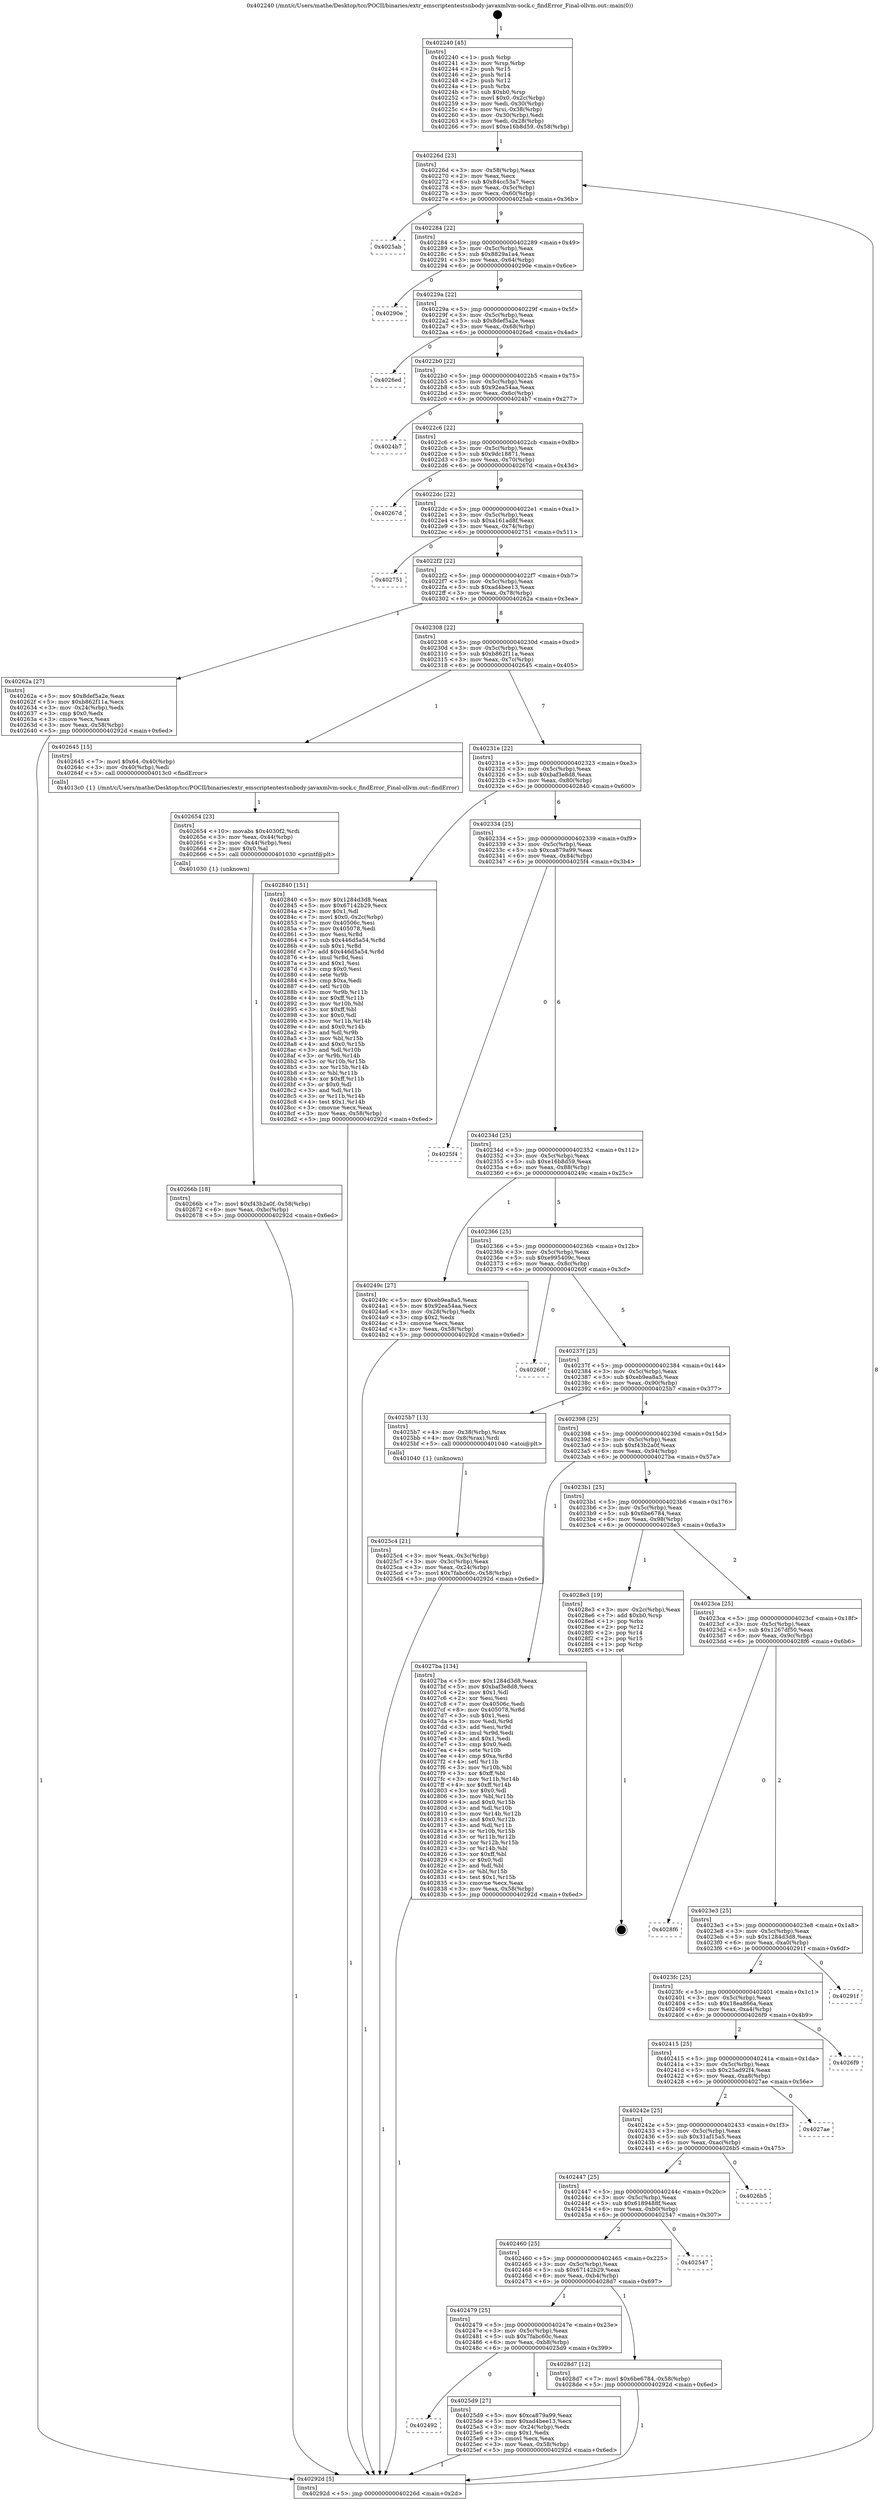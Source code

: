 digraph "0x402240" {
  label = "0x402240 (/mnt/c/Users/mathe/Desktop/tcc/POCII/binaries/extr_emscriptentestsnbody-javaxmlvm-sock.c_findError_Final-ollvm.out::main(0))"
  labelloc = "t"
  node[shape=record]

  Entry [label="",width=0.3,height=0.3,shape=circle,fillcolor=black,style=filled]
  "0x40226d" [label="{
     0x40226d [23]\l
     | [instrs]\l
     &nbsp;&nbsp;0x40226d \<+3\>: mov -0x58(%rbp),%eax\l
     &nbsp;&nbsp;0x402270 \<+2\>: mov %eax,%ecx\l
     &nbsp;&nbsp;0x402272 \<+6\>: sub $0x84cc53a7,%ecx\l
     &nbsp;&nbsp;0x402278 \<+3\>: mov %eax,-0x5c(%rbp)\l
     &nbsp;&nbsp;0x40227b \<+3\>: mov %ecx,-0x60(%rbp)\l
     &nbsp;&nbsp;0x40227e \<+6\>: je 00000000004025ab \<main+0x36b\>\l
  }"]
  "0x4025ab" [label="{
     0x4025ab\l
  }", style=dashed]
  "0x402284" [label="{
     0x402284 [22]\l
     | [instrs]\l
     &nbsp;&nbsp;0x402284 \<+5\>: jmp 0000000000402289 \<main+0x49\>\l
     &nbsp;&nbsp;0x402289 \<+3\>: mov -0x5c(%rbp),%eax\l
     &nbsp;&nbsp;0x40228c \<+5\>: sub $0x8829a1a4,%eax\l
     &nbsp;&nbsp;0x402291 \<+3\>: mov %eax,-0x64(%rbp)\l
     &nbsp;&nbsp;0x402294 \<+6\>: je 000000000040290e \<main+0x6ce\>\l
  }"]
  Exit [label="",width=0.3,height=0.3,shape=circle,fillcolor=black,style=filled,peripheries=2]
  "0x40290e" [label="{
     0x40290e\l
  }", style=dashed]
  "0x40229a" [label="{
     0x40229a [22]\l
     | [instrs]\l
     &nbsp;&nbsp;0x40229a \<+5\>: jmp 000000000040229f \<main+0x5f\>\l
     &nbsp;&nbsp;0x40229f \<+3\>: mov -0x5c(%rbp),%eax\l
     &nbsp;&nbsp;0x4022a2 \<+5\>: sub $0x8def5a2e,%eax\l
     &nbsp;&nbsp;0x4022a7 \<+3\>: mov %eax,-0x68(%rbp)\l
     &nbsp;&nbsp;0x4022aa \<+6\>: je 00000000004026ed \<main+0x4ad\>\l
  }"]
  "0x40266b" [label="{
     0x40266b [18]\l
     | [instrs]\l
     &nbsp;&nbsp;0x40266b \<+7\>: movl $0xf43b2a0f,-0x58(%rbp)\l
     &nbsp;&nbsp;0x402672 \<+6\>: mov %eax,-0xbc(%rbp)\l
     &nbsp;&nbsp;0x402678 \<+5\>: jmp 000000000040292d \<main+0x6ed\>\l
  }"]
  "0x4026ed" [label="{
     0x4026ed\l
  }", style=dashed]
  "0x4022b0" [label="{
     0x4022b0 [22]\l
     | [instrs]\l
     &nbsp;&nbsp;0x4022b0 \<+5\>: jmp 00000000004022b5 \<main+0x75\>\l
     &nbsp;&nbsp;0x4022b5 \<+3\>: mov -0x5c(%rbp),%eax\l
     &nbsp;&nbsp;0x4022b8 \<+5\>: sub $0x92ea54aa,%eax\l
     &nbsp;&nbsp;0x4022bd \<+3\>: mov %eax,-0x6c(%rbp)\l
     &nbsp;&nbsp;0x4022c0 \<+6\>: je 00000000004024b7 \<main+0x277\>\l
  }"]
  "0x402654" [label="{
     0x402654 [23]\l
     | [instrs]\l
     &nbsp;&nbsp;0x402654 \<+10\>: movabs $0x4030f2,%rdi\l
     &nbsp;&nbsp;0x40265e \<+3\>: mov %eax,-0x44(%rbp)\l
     &nbsp;&nbsp;0x402661 \<+3\>: mov -0x44(%rbp),%esi\l
     &nbsp;&nbsp;0x402664 \<+2\>: mov $0x0,%al\l
     &nbsp;&nbsp;0x402666 \<+5\>: call 0000000000401030 \<printf@plt\>\l
     | [calls]\l
     &nbsp;&nbsp;0x401030 \{1\} (unknown)\l
  }"]
  "0x4024b7" [label="{
     0x4024b7\l
  }", style=dashed]
  "0x4022c6" [label="{
     0x4022c6 [22]\l
     | [instrs]\l
     &nbsp;&nbsp;0x4022c6 \<+5\>: jmp 00000000004022cb \<main+0x8b\>\l
     &nbsp;&nbsp;0x4022cb \<+3\>: mov -0x5c(%rbp),%eax\l
     &nbsp;&nbsp;0x4022ce \<+5\>: sub $0x9dc18871,%eax\l
     &nbsp;&nbsp;0x4022d3 \<+3\>: mov %eax,-0x70(%rbp)\l
     &nbsp;&nbsp;0x4022d6 \<+6\>: je 000000000040267d \<main+0x43d\>\l
  }"]
  "0x402492" [label="{
     0x402492\l
  }", style=dashed]
  "0x40267d" [label="{
     0x40267d\l
  }", style=dashed]
  "0x4022dc" [label="{
     0x4022dc [22]\l
     | [instrs]\l
     &nbsp;&nbsp;0x4022dc \<+5\>: jmp 00000000004022e1 \<main+0xa1\>\l
     &nbsp;&nbsp;0x4022e1 \<+3\>: mov -0x5c(%rbp),%eax\l
     &nbsp;&nbsp;0x4022e4 \<+5\>: sub $0xa161ad8f,%eax\l
     &nbsp;&nbsp;0x4022e9 \<+3\>: mov %eax,-0x74(%rbp)\l
     &nbsp;&nbsp;0x4022ec \<+6\>: je 0000000000402751 \<main+0x511\>\l
  }"]
  "0x4025d9" [label="{
     0x4025d9 [27]\l
     | [instrs]\l
     &nbsp;&nbsp;0x4025d9 \<+5\>: mov $0xca879a99,%eax\l
     &nbsp;&nbsp;0x4025de \<+5\>: mov $0xad4bee13,%ecx\l
     &nbsp;&nbsp;0x4025e3 \<+3\>: mov -0x24(%rbp),%edx\l
     &nbsp;&nbsp;0x4025e6 \<+3\>: cmp $0x1,%edx\l
     &nbsp;&nbsp;0x4025e9 \<+3\>: cmovl %ecx,%eax\l
     &nbsp;&nbsp;0x4025ec \<+3\>: mov %eax,-0x58(%rbp)\l
     &nbsp;&nbsp;0x4025ef \<+5\>: jmp 000000000040292d \<main+0x6ed\>\l
  }"]
  "0x402751" [label="{
     0x402751\l
  }", style=dashed]
  "0x4022f2" [label="{
     0x4022f2 [22]\l
     | [instrs]\l
     &nbsp;&nbsp;0x4022f2 \<+5\>: jmp 00000000004022f7 \<main+0xb7\>\l
     &nbsp;&nbsp;0x4022f7 \<+3\>: mov -0x5c(%rbp),%eax\l
     &nbsp;&nbsp;0x4022fa \<+5\>: sub $0xad4bee13,%eax\l
     &nbsp;&nbsp;0x4022ff \<+3\>: mov %eax,-0x78(%rbp)\l
     &nbsp;&nbsp;0x402302 \<+6\>: je 000000000040262a \<main+0x3ea\>\l
  }"]
  "0x402479" [label="{
     0x402479 [25]\l
     | [instrs]\l
     &nbsp;&nbsp;0x402479 \<+5\>: jmp 000000000040247e \<main+0x23e\>\l
     &nbsp;&nbsp;0x40247e \<+3\>: mov -0x5c(%rbp),%eax\l
     &nbsp;&nbsp;0x402481 \<+5\>: sub $0x7fabc60c,%eax\l
     &nbsp;&nbsp;0x402486 \<+6\>: mov %eax,-0xb8(%rbp)\l
     &nbsp;&nbsp;0x40248c \<+6\>: je 00000000004025d9 \<main+0x399\>\l
  }"]
  "0x40262a" [label="{
     0x40262a [27]\l
     | [instrs]\l
     &nbsp;&nbsp;0x40262a \<+5\>: mov $0x8def5a2e,%eax\l
     &nbsp;&nbsp;0x40262f \<+5\>: mov $0xb862f11a,%ecx\l
     &nbsp;&nbsp;0x402634 \<+3\>: mov -0x24(%rbp),%edx\l
     &nbsp;&nbsp;0x402637 \<+3\>: cmp $0x0,%edx\l
     &nbsp;&nbsp;0x40263a \<+3\>: cmove %ecx,%eax\l
     &nbsp;&nbsp;0x40263d \<+3\>: mov %eax,-0x58(%rbp)\l
     &nbsp;&nbsp;0x402640 \<+5\>: jmp 000000000040292d \<main+0x6ed\>\l
  }"]
  "0x402308" [label="{
     0x402308 [22]\l
     | [instrs]\l
     &nbsp;&nbsp;0x402308 \<+5\>: jmp 000000000040230d \<main+0xcd\>\l
     &nbsp;&nbsp;0x40230d \<+3\>: mov -0x5c(%rbp),%eax\l
     &nbsp;&nbsp;0x402310 \<+5\>: sub $0xb862f11a,%eax\l
     &nbsp;&nbsp;0x402315 \<+3\>: mov %eax,-0x7c(%rbp)\l
     &nbsp;&nbsp;0x402318 \<+6\>: je 0000000000402645 \<main+0x405\>\l
  }"]
  "0x4028d7" [label="{
     0x4028d7 [12]\l
     | [instrs]\l
     &nbsp;&nbsp;0x4028d7 \<+7\>: movl $0x6be6784,-0x58(%rbp)\l
     &nbsp;&nbsp;0x4028de \<+5\>: jmp 000000000040292d \<main+0x6ed\>\l
  }"]
  "0x402645" [label="{
     0x402645 [15]\l
     | [instrs]\l
     &nbsp;&nbsp;0x402645 \<+7\>: movl $0x64,-0x40(%rbp)\l
     &nbsp;&nbsp;0x40264c \<+3\>: mov -0x40(%rbp),%edi\l
     &nbsp;&nbsp;0x40264f \<+5\>: call 00000000004013c0 \<findError\>\l
     | [calls]\l
     &nbsp;&nbsp;0x4013c0 \{1\} (/mnt/c/Users/mathe/Desktop/tcc/POCII/binaries/extr_emscriptentestsnbody-javaxmlvm-sock.c_findError_Final-ollvm.out::findError)\l
  }"]
  "0x40231e" [label="{
     0x40231e [22]\l
     | [instrs]\l
     &nbsp;&nbsp;0x40231e \<+5\>: jmp 0000000000402323 \<main+0xe3\>\l
     &nbsp;&nbsp;0x402323 \<+3\>: mov -0x5c(%rbp),%eax\l
     &nbsp;&nbsp;0x402326 \<+5\>: sub $0xbaf3e8d8,%eax\l
     &nbsp;&nbsp;0x40232b \<+3\>: mov %eax,-0x80(%rbp)\l
     &nbsp;&nbsp;0x40232e \<+6\>: je 0000000000402840 \<main+0x600\>\l
  }"]
  "0x402460" [label="{
     0x402460 [25]\l
     | [instrs]\l
     &nbsp;&nbsp;0x402460 \<+5\>: jmp 0000000000402465 \<main+0x225\>\l
     &nbsp;&nbsp;0x402465 \<+3\>: mov -0x5c(%rbp),%eax\l
     &nbsp;&nbsp;0x402468 \<+5\>: sub $0x67142b29,%eax\l
     &nbsp;&nbsp;0x40246d \<+6\>: mov %eax,-0xb4(%rbp)\l
     &nbsp;&nbsp;0x402473 \<+6\>: je 00000000004028d7 \<main+0x697\>\l
  }"]
  "0x402840" [label="{
     0x402840 [151]\l
     | [instrs]\l
     &nbsp;&nbsp;0x402840 \<+5\>: mov $0x1284d3d8,%eax\l
     &nbsp;&nbsp;0x402845 \<+5\>: mov $0x67142b29,%ecx\l
     &nbsp;&nbsp;0x40284a \<+2\>: mov $0x1,%dl\l
     &nbsp;&nbsp;0x40284c \<+7\>: movl $0x0,-0x2c(%rbp)\l
     &nbsp;&nbsp;0x402853 \<+7\>: mov 0x40506c,%esi\l
     &nbsp;&nbsp;0x40285a \<+7\>: mov 0x405078,%edi\l
     &nbsp;&nbsp;0x402861 \<+3\>: mov %esi,%r8d\l
     &nbsp;&nbsp;0x402864 \<+7\>: sub $0x446d5a54,%r8d\l
     &nbsp;&nbsp;0x40286b \<+4\>: sub $0x1,%r8d\l
     &nbsp;&nbsp;0x40286f \<+7\>: add $0x446d5a54,%r8d\l
     &nbsp;&nbsp;0x402876 \<+4\>: imul %r8d,%esi\l
     &nbsp;&nbsp;0x40287a \<+3\>: and $0x1,%esi\l
     &nbsp;&nbsp;0x40287d \<+3\>: cmp $0x0,%esi\l
     &nbsp;&nbsp;0x402880 \<+4\>: sete %r9b\l
     &nbsp;&nbsp;0x402884 \<+3\>: cmp $0xa,%edi\l
     &nbsp;&nbsp;0x402887 \<+4\>: setl %r10b\l
     &nbsp;&nbsp;0x40288b \<+3\>: mov %r9b,%r11b\l
     &nbsp;&nbsp;0x40288e \<+4\>: xor $0xff,%r11b\l
     &nbsp;&nbsp;0x402892 \<+3\>: mov %r10b,%bl\l
     &nbsp;&nbsp;0x402895 \<+3\>: xor $0xff,%bl\l
     &nbsp;&nbsp;0x402898 \<+3\>: xor $0x0,%dl\l
     &nbsp;&nbsp;0x40289b \<+3\>: mov %r11b,%r14b\l
     &nbsp;&nbsp;0x40289e \<+4\>: and $0x0,%r14b\l
     &nbsp;&nbsp;0x4028a2 \<+3\>: and %dl,%r9b\l
     &nbsp;&nbsp;0x4028a5 \<+3\>: mov %bl,%r15b\l
     &nbsp;&nbsp;0x4028a8 \<+4\>: and $0x0,%r15b\l
     &nbsp;&nbsp;0x4028ac \<+3\>: and %dl,%r10b\l
     &nbsp;&nbsp;0x4028af \<+3\>: or %r9b,%r14b\l
     &nbsp;&nbsp;0x4028b2 \<+3\>: or %r10b,%r15b\l
     &nbsp;&nbsp;0x4028b5 \<+3\>: xor %r15b,%r14b\l
     &nbsp;&nbsp;0x4028b8 \<+3\>: or %bl,%r11b\l
     &nbsp;&nbsp;0x4028bb \<+4\>: xor $0xff,%r11b\l
     &nbsp;&nbsp;0x4028bf \<+3\>: or $0x0,%dl\l
     &nbsp;&nbsp;0x4028c2 \<+3\>: and %dl,%r11b\l
     &nbsp;&nbsp;0x4028c5 \<+3\>: or %r11b,%r14b\l
     &nbsp;&nbsp;0x4028c8 \<+4\>: test $0x1,%r14b\l
     &nbsp;&nbsp;0x4028cc \<+3\>: cmovne %ecx,%eax\l
     &nbsp;&nbsp;0x4028cf \<+3\>: mov %eax,-0x58(%rbp)\l
     &nbsp;&nbsp;0x4028d2 \<+5\>: jmp 000000000040292d \<main+0x6ed\>\l
  }"]
  "0x402334" [label="{
     0x402334 [25]\l
     | [instrs]\l
     &nbsp;&nbsp;0x402334 \<+5\>: jmp 0000000000402339 \<main+0xf9\>\l
     &nbsp;&nbsp;0x402339 \<+3\>: mov -0x5c(%rbp),%eax\l
     &nbsp;&nbsp;0x40233c \<+5\>: sub $0xca879a99,%eax\l
     &nbsp;&nbsp;0x402341 \<+6\>: mov %eax,-0x84(%rbp)\l
     &nbsp;&nbsp;0x402347 \<+6\>: je 00000000004025f4 \<main+0x3b4\>\l
  }"]
  "0x402547" [label="{
     0x402547\l
  }", style=dashed]
  "0x4025f4" [label="{
     0x4025f4\l
  }", style=dashed]
  "0x40234d" [label="{
     0x40234d [25]\l
     | [instrs]\l
     &nbsp;&nbsp;0x40234d \<+5\>: jmp 0000000000402352 \<main+0x112\>\l
     &nbsp;&nbsp;0x402352 \<+3\>: mov -0x5c(%rbp),%eax\l
     &nbsp;&nbsp;0x402355 \<+5\>: sub $0xe16b8d59,%eax\l
     &nbsp;&nbsp;0x40235a \<+6\>: mov %eax,-0x88(%rbp)\l
     &nbsp;&nbsp;0x402360 \<+6\>: je 000000000040249c \<main+0x25c\>\l
  }"]
  "0x402447" [label="{
     0x402447 [25]\l
     | [instrs]\l
     &nbsp;&nbsp;0x402447 \<+5\>: jmp 000000000040244c \<main+0x20c\>\l
     &nbsp;&nbsp;0x40244c \<+3\>: mov -0x5c(%rbp),%eax\l
     &nbsp;&nbsp;0x40244f \<+5\>: sub $0x6189488f,%eax\l
     &nbsp;&nbsp;0x402454 \<+6\>: mov %eax,-0xb0(%rbp)\l
     &nbsp;&nbsp;0x40245a \<+6\>: je 0000000000402547 \<main+0x307\>\l
  }"]
  "0x40249c" [label="{
     0x40249c [27]\l
     | [instrs]\l
     &nbsp;&nbsp;0x40249c \<+5\>: mov $0xeb9ea8a5,%eax\l
     &nbsp;&nbsp;0x4024a1 \<+5\>: mov $0x92ea54aa,%ecx\l
     &nbsp;&nbsp;0x4024a6 \<+3\>: mov -0x28(%rbp),%edx\l
     &nbsp;&nbsp;0x4024a9 \<+3\>: cmp $0x2,%edx\l
     &nbsp;&nbsp;0x4024ac \<+3\>: cmovne %ecx,%eax\l
     &nbsp;&nbsp;0x4024af \<+3\>: mov %eax,-0x58(%rbp)\l
     &nbsp;&nbsp;0x4024b2 \<+5\>: jmp 000000000040292d \<main+0x6ed\>\l
  }"]
  "0x402366" [label="{
     0x402366 [25]\l
     | [instrs]\l
     &nbsp;&nbsp;0x402366 \<+5\>: jmp 000000000040236b \<main+0x12b\>\l
     &nbsp;&nbsp;0x40236b \<+3\>: mov -0x5c(%rbp),%eax\l
     &nbsp;&nbsp;0x40236e \<+5\>: sub $0xe995409c,%eax\l
     &nbsp;&nbsp;0x402373 \<+6\>: mov %eax,-0x8c(%rbp)\l
     &nbsp;&nbsp;0x402379 \<+6\>: je 000000000040260f \<main+0x3cf\>\l
  }"]
  "0x40292d" [label="{
     0x40292d [5]\l
     | [instrs]\l
     &nbsp;&nbsp;0x40292d \<+5\>: jmp 000000000040226d \<main+0x2d\>\l
  }"]
  "0x402240" [label="{
     0x402240 [45]\l
     | [instrs]\l
     &nbsp;&nbsp;0x402240 \<+1\>: push %rbp\l
     &nbsp;&nbsp;0x402241 \<+3\>: mov %rsp,%rbp\l
     &nbsp;&nbsp;0x402244 \<+2\>: push %r15\l
     &nbsp;&nbsp;0x402246 \<+2\>: push %r14\l
     &nbsp;&nbsp;0x402248 \<+2\>: push %r12\l
     &nbsp;&nbsp;0x40224a \<+1\>: push %rbx\l
     &nbsp;&nbsp;0x40224b \<+7\>: sub $0xb0,%rsp\l
     &nbsp;&nbsp;0x402252 \<+7\>: movl $0x0,-0x2c(%rbp)\l
     &nbsp;&nbsp;0x402259 \<+3\>: mov %edi,-0x30(%rbp)\l
     &nbsp;&nbsp;0x40225c \<+4\>: mov %rsi,-0x38(%rbp)\l
     &nbsp;&nbsp;0x402260 \<+3\>: mov -0x30(%rbp),%edi\l
     &nbsp;&nbsp;0x402263 \<+3\>: mov %edi,-0x28(%rbp)\l
     &nbsp;&nbsp;0x402266 \<+7\>: movl $0xe16b8d59,-0x58(%rbp)\l
  }"]
  "0x4026b5" [label="{
     0x4026b5\l
  }", style=dashed]
  "0x40260f" [label="{
     0x40260f\l
  }", style=dashed]
  "0x40237f" [label="{
     0x40237f [25]\l
     | [instrs]\l
     &nbsp;&nbsp;0x40237f \<+5\>: jmp 0000000000402384 \<main+0x144\>\l
     &nbsp;&nbsp;0x402384 \<+3\>: mov -0x5c(%rbp),%eax\l
     &nbsp;&nbsp;0x402387 \<+5\>: sub $0xeb9ea8a5,%eax\l
     &nbsp;&nbsp;0x40238c \<+6\>: mov %eax,-0x90(%rbp)\l
     &nbsp;&nbsp;0x402392 \<+6\>: je 00000000004025b7 \<main+0x377\>\l
  }"]
  "0x40242e" [label="{
     0x40242e [25]\l
     | [instrs]\l
     &nbsp;&nbsp;0x40242e \<+5\>: jmp 0000000000402433 \<main+0x1f3\>\l
     &nbsp;&nbsp;0x402433 \<+3\>: mov -0x5c(%rbp),%eax\l
     &nbsp;&nbsp;0x402436 \<+5\>: sub $0x31af15a5,%eax\l
     &nbsp;&nbsp;0x40243b \<+6\>: mov %eax,-0xac(%rbp)\l
     &nbsp;&nbsp;0x402441 \<+6\>: je 00000000004026b5 \<main+0x475\>\l
  }"]
  "0x4025b7" [label="{
     0x4025b7 [13]\l
     | [instrs]\l
     &nbsp;&nbsp;0x4025b7 \<+4\>: mov -0x38(%rbp),%rax\l
     &nbsp;&nbsp;0x4025bb \<+4\>: mov 0x8(%rax),%rdi\l
     &nbsp;&nbsp;0x4025bf \<+5\>: call 0000000000401040 \<atoi@plt\>\l
     | [calls]\l
     &nbsp;&nbsp;0x401040 \{1\} (unknown)\l
  }"]
  "0x402398" [label="{
     0x402398 [25]\l
     | [instrs]\l
     &nbsp;&nbsp;0x402398 \<+5\>: jmp 000000000040239d \<main+0x15d\>\l
     &nbsp;&nbsp;0x40239d \<+3\>: mov -0x5c(%rbp),%eax\l
     &nbsp;&nbsp;0x4023a0 \<+5\>: sub $0xf43b2a0f,%eax\l
     &nbsp;&nbsp;0x4023a5 \<+6\>: mov %eax,-0x94(%rbp)\l
     &nbsp;&nbsp;0x4023ab \<+6\>: je 00000000004027ba \<main+0x57a\>\l
  }"]
  "0x4025c4" [label="{
     0x4025c4 [21]\l
     | [instrs]\l
     &nbsp;&nbsp;0x4025c4 \<+3\>: mov %eax,-0x3c(%rbp)\l
     &nbsp;&nbsp;0x4025c7 \<+3\>: mov -0x3c(%rbp),%eax\l
     &nbsp;&nbsp;0x4025ca \<+3\>: mov %eax,-0x24(%rbp)\l
     &nbsp;&nbsp;0x4025cd \<+7\>: movl $0x7fabc60c,-0x58(%rbp)\l
     &nbsp;&nbsp;0x4025d4 \<+5\>: jmp 000000000040292d \<main+0x6ed\>\l
  }"]
  "0x4027ae" [label="{
     0x4027ae\l
  }", style=dashed]
  "0x4027ba" [label="{
     0x4027ba [134]\l
     | [instrs]\l
     &nbsp;&nbsp;0x4027ba \<+5\>: mov $0x1284d3d8,%eax\l
     &nbsp;&nbsp;0x4027bf \<+5\>: mov $0xbaf3e8d8,%ecx\l
     &nbsp;&nbsp;0x4027c4 \<+2\>: mov $0x1,%dl\l
     &nbsp;&nbsp;0x4027c6 \<+2\>: xor %esi,%esi\l
     &nbsp;&nbsp;0x4027c8 \<+7\>: mov 0x40506c,%edi\l
     &nbsp;&nbsp;0x4027cf \<+8\>: mov 0x405078,%r8d\l
     &nbsp;&nbsp;0x4027d7 \<+3\>: sub $0x1,%esi\l
     &nbsp;&nbsp;0x4027da \<+3\>: mov %edi,%r9d\l
     &nbsp;&nbsp;0x4027dd \<+3\>: add %esi,%r9d\l
     &nbsp;&nbsp;0x4027e0 \<+4\>: imul %r9d,%edi\l
     &nbsp;&nbsp;0x4027e4 \<+3\>: and $0x1,%edi\l
     &nbsp;&nbsp;0x4027e7 \<+3\>: cmp $0x0,%edi\l
     &nbsp;&nbsp;0x4027ea \<+4\>: sete %r10b\l
     &nbsp;&nbsp;0x4027ee \<+4\>: cmp $0xa,%r8d\l
     &nbsp;&nbsp;0x4027f2 \<+4\>: setl %r11b\l
     &nbsp;&nbsp;0x4027f6 \<+3\>: mov %r10b,%bl\l
     &nbsp;&nbsp;0x4027f9 \<+3\>: xor $0xff,%bl\l
     &nbsp;&nbsp;0x4027fc \<+3\>: mov %r11b,%r14b\l
     &nbsp;&nbsp;0x4027ff \<+4\>: xor $0xff,%r14b\l
     &nbsp;&nbsp;0x402803 \<+3\>: xor $0x0,%dl\l
     &nbsp;&nbsp;0x402806 \<+3\>: mov %bl,%r15b\l
     &nbsp;&nbsp;0x402809 \<+4\>: and $0x0,%r15b\l
     &nbsp;&nbsp;0x40280d \<+3\>: and %dl,%r10b\l
     &nbsp;&nbsp;0x402810 \<+3\>: mov %r14b,%r12b\l
     &nbsp;&nbsp;0x402813 \<+4\>: and $0x0,%r12b\l
     &nbsp;&nbsp;0x402817 \<+3\>: and %dl,%r11b\l
     &nbsp;&nbsp;0x40281a \<+3\>: or %r10b,%r15b\l
     &nbsp;&nbsp;0x40281d \<+3\>: or %r11b,%r12b\l
     &nbsp;&nbsp;0x402820 \<+3\>: xor %r12b,%r15b\l
     &nbsp;&nbsp;0x402823 \<+3\>: or %r14b,%bl\l
     &nbsp;&nbsp;0x402826 \<+3\>: xor $0xff,%bl\l
     &nbsp;&nbsp;0x402829 \<+3\>: or $0x0,%dl\l
     &nbsp;&nbsp;0x40282c \<+2\>: and %dl,%bl\l
     &nbsp;&nbsp;0x40282e \<+3\>: or %bl,%r15b\l
     &nbsp;&nbsp;0x402831 \<+4\>: test $0x1,%r15b\l
     &nbsp;&nbsp;0x402835 \<+3\>: cmovne %ecx,%eax\l
     &nbsp;&nbsp;0x402838 \<+3\>: mov %eax,-0x58(%rbp)\l
     &nbsp;&nbsp;0x40283b \<+5\>: jmp 000000000040292d \<main+0x6ed\>\l
  }"]
  "0x4023b1" [label="{
     0x4023b1 [25]\l
     | [instrs]\l
     &nbsp;&nbsp;0x4023b1 \<+5\>: jmp 00000000004023b6 \<main+0x176\>\l
     &nbsp;&nbsp;0x4023b6 \<+3\>: mov -0x5c(%rbp),%eax\l
     &nbsp;&nbsp;0x4023b9 \<+5\>: sub $0x6be6784,%eax\l
     &nbsp;&nbsp;0x4023be \<+6\>: mov %eax,-0x98(%rbp)\l
     &nbsp;&nbsp;0x4023c4 \<+6\>: je 00000000004028e3 \<main+0x6a3\>\l
  }"]
  "0x402415" [label="{
     0x402415 [25]\l
     | [instrs]\l
     &nbsp;&nbsp;0x402415 \<+5\>: jmp 000000000040241a \<main+0x1da\>\l
     &nbsp;&nbsp;0x40241a \<+3\>: mov -0x5c(%rbp),%eax\l
     &nbsp;&nbsp;0x40241d \<+5\>: sub $0x25ad92f4,%eax\l
     &nbsp;&nbsp;0x402422 \<+6\>: mov %eax,-0xa8(%rbp)\l
     &nbsp;&nbsp;0x402428 \<+6\>: je 00000000004027ae \<main+0x56e\>\l
  }"]
  "0x4028e3" [label="{
     0x4028e3 [19]\l
     | [instrs]\l
     &nbsp;&nbsp;0x4028e3 \<+3\>: mov -0x2c(%rbp),%eax\l
     &nbsp;&nbsp;0x4028e6 \<+7\>: add $0xb0,%rsp\l
     &nbsp;&nbsp;0x4028ed \<+1\>: pop %rbx\l
     &nbsp;&nbsp;0x4028ee \<+2\>: pop %r12\l
     &nbsp;&nbsp;0x4028f0 \<+2\>: pop %r14\l
     &nbsp;&nbsp;0x4028f2 \<+2\>: pop %r15\l
     &nbsp;&nbsp;0x4028f4 \<+1\>: pop %rbp\l
     &nbsp;&nbsp;0x4028f5 \<+1\>: ret\l
  }"]
  "0x4023ca" [label="{
     0x4023ca [25]\l
     | [instrs]\l
     &nbsp;&nbsp;0x4023ca \<+5\>: jmp 00000000004023cf \<main+0x18f\>\l
     &nbsp;&nbsp;0x4023cf \<+3\>: mov -0x5c(%rbp),%eax\l
     &nbsp;&nbsp;0x4023d2 \<+5\>: sub $0x1267df50,%eax\l
     &nbsp;&nbsp;0x4023d7 \<+6\>: mov %eax,-0x9c(%rbp)\l
     &nbsp;&nbsp;0x4023dd \<+6\>: je 00000000004028f6 \<main+0x6b6\>\l
  }"]
  "0x4026f9" [label="{
     0x4026f9\l
  }", style=dashed]
  "0x4028f6" [label="{
     0x4028f6\l
  }", style=dashed]
  "0x4023e3" [label="{
     0x4023e3 [25]\l
     | [instrs]\l
     &nbsp;&nbsp;0x4023e3 \<+5\>: jmp 00000000004023e8 \<main+0x1a8\>\l
     &nbsp;&nbsp;0x4023e8 \<+3\>: mov -0x5c(%rbp),%eax\l
     &nbsp;&nbsp;0x4023eb \<+5\>: sub $0x1284d3d8,%eax\l
     &nbsp;&nbsp;0x4023f0 \<+6\>: mov %eax,-0xa0(%rbp)\l
     &nbsp;&nbsp;0x4023f6 \<+6\>: je 000000000040291f \<main+0x6df\>\l
  }"]
  "0x4023fc" [label="{
     0x4023fc [25]\l
     | [instrs]\l
     &nbsp;&nbsp;0x4023fc \<+5\>: jmp 0000000000402401 \<main+0x1c1\>\l
     &nbsp;&nbsp;0x402401 \<+3\>: mov -0x5c(%rbp),%eax\l
     &nbsp;&nbsp;0x402404 \<+5\>: sub $0x18ea866a,%eax\l
     &nbsp;&nbsp;0x402409 \<+6\>: mov %eax,-0xa4(%rbp)\l
     &nbsp;&nbsp;0x40240f \<+6\>: je 00000000004026f9 \<main+0x4b9\>\l
  }"]
  "0x40291f" [label="{
     0x40291f\l
  }", style=dashed]
  Entry -> "0x402240" [label=" 1"]
  "0x40226d" -> "0x4025ab" [label=" 0"]
  "0x40226d" -> "0x402284" [label=" 9"]
  "0x4028e3" -> Exit [label=" 1"]
  "0x402284" -> "0x40290e" [label=" 0"]
  "0x402284" -> "0x40229a" [label=" 9"]
  "0x4028d7" -> "0x40292d" [label=" 1"]
  "0x40229a" -> "0x4026ed" [label=" 0"]
  "0x40229a" -> "0x4022b0" [label=" 9"]
  "0x402840" -> "0x40292d" [label=" 1"]
  "0x4022b0" -> "0x4024b7" [label=" 0"]
  "0x4022b0" -> "0x4022c6" [label=" 9"]
  "0x4027ba" -> "0x40292d" [label=" 1"]
  "0x4022c6" -> "0x40267d" [label=" 0"]
  "0x4022c6" -> "0x4022dc" [label=" 9"]
  "0x40266b" -> "0x40292d" [label=" 1"]
  "0x4022dc" -> "0x402751" [label=" 0"]
  "0x4022dc" -> "0x4022f2" [label=" 9"]
  "0x402654" -> "0x40266b" [label=" 1"]
  "0x4022f2" -> "0x40262a" [label=" 1"]
  "0x4022f2" -> "0x402308" [label=" 8"]
  "0x40262a" -> "0x40292d" [label=" 1"]
  "0x402308" -> "0x402645" [label=" 1"]
  "0x402308" -> "0x40231e" [label=" 7"]
  "0x4025d9" -> "0x40292d" [label=" 1"]
  "0x40231e" -> "0x402840" [label=" 1"]
  "0x40231e" -> "0x402334" [label=" 6"]
  "0x402479" -> "0x4025d9" [label=" 1"]
  "0x402334" -> "0x4025f4" [label=" 0"]
  "0x402334" -> "0x40234d" [label=" 6"]
  "0x402645" -> "0x402654" [label=" 1"]
  "0x40234d" -> "0x40249c" [label=" 1"]
  "0x40234d" -> "0x402366" [label=" 5"]
  "0x40249c" -> "0x40292d" [label=" 1"]
  "0x402240" -> "0x40226d" [label=" 1"]
  "0x40292d" -> "0x40226d" [label=" 8"]
  "0x402460" -> "0x4028d7" [label=" 1"]
  "0x402366" -> "0x40260f" [label=" 0"]
  "0x402366" -> "0x40237f" [label=" 5"]
  "0x402479" -> "0x402492" [label=" 0"]
  "0x40237f" -> "0x4025b7" [label=" 1"]
  "0x40237f" -> "0x402398" [label=" 4"]
  "0x4025b7" -> "0x4025c4" [label=" 1"]
  "0x4025c4" -> "0x40292d" [label=" 1"]
  "0x402447" -> "0x402547" [label=" 0"]
  "0x402398" -> "0x4027ba" [label=" 1"]
  "0x402398" -> "0x4023b1" [label=" 3"]
  "0x402460" -> "0x402479" [label=" 1"]
  "0x4023b1" -> "0x4028e3" [label=" 1"]
  "0x4023b1" -> "0x4023ca" [label=" 2"]
  "0x40242e" -> "0x4026b5" [label=" 0"]
  "0x4023ca" -> "0x4028f6" [label=" 0"]
  "0x4023ca" -> "0x4023e3" [label=" 2"]
  "0x402447" -> "0x402460" [label=" 2"]
  "0x4023e3" -> "0x40291f" [label=" 0"]
  "0x4023e3" -> "0x4023fc" [label=" 2"]
  "0x402415" -> "0x40242e" [label=" 2"]
  "0x4023fc" -> "0x4026f9" [label=" 0"]
  "0x4023fc" -> "0x402415" [label=" 2"]
  "0x40242e" -> "0x402447" [label=" 2"]
  "0x402415" -> "0x4027ae" [label=" 0"]
}
